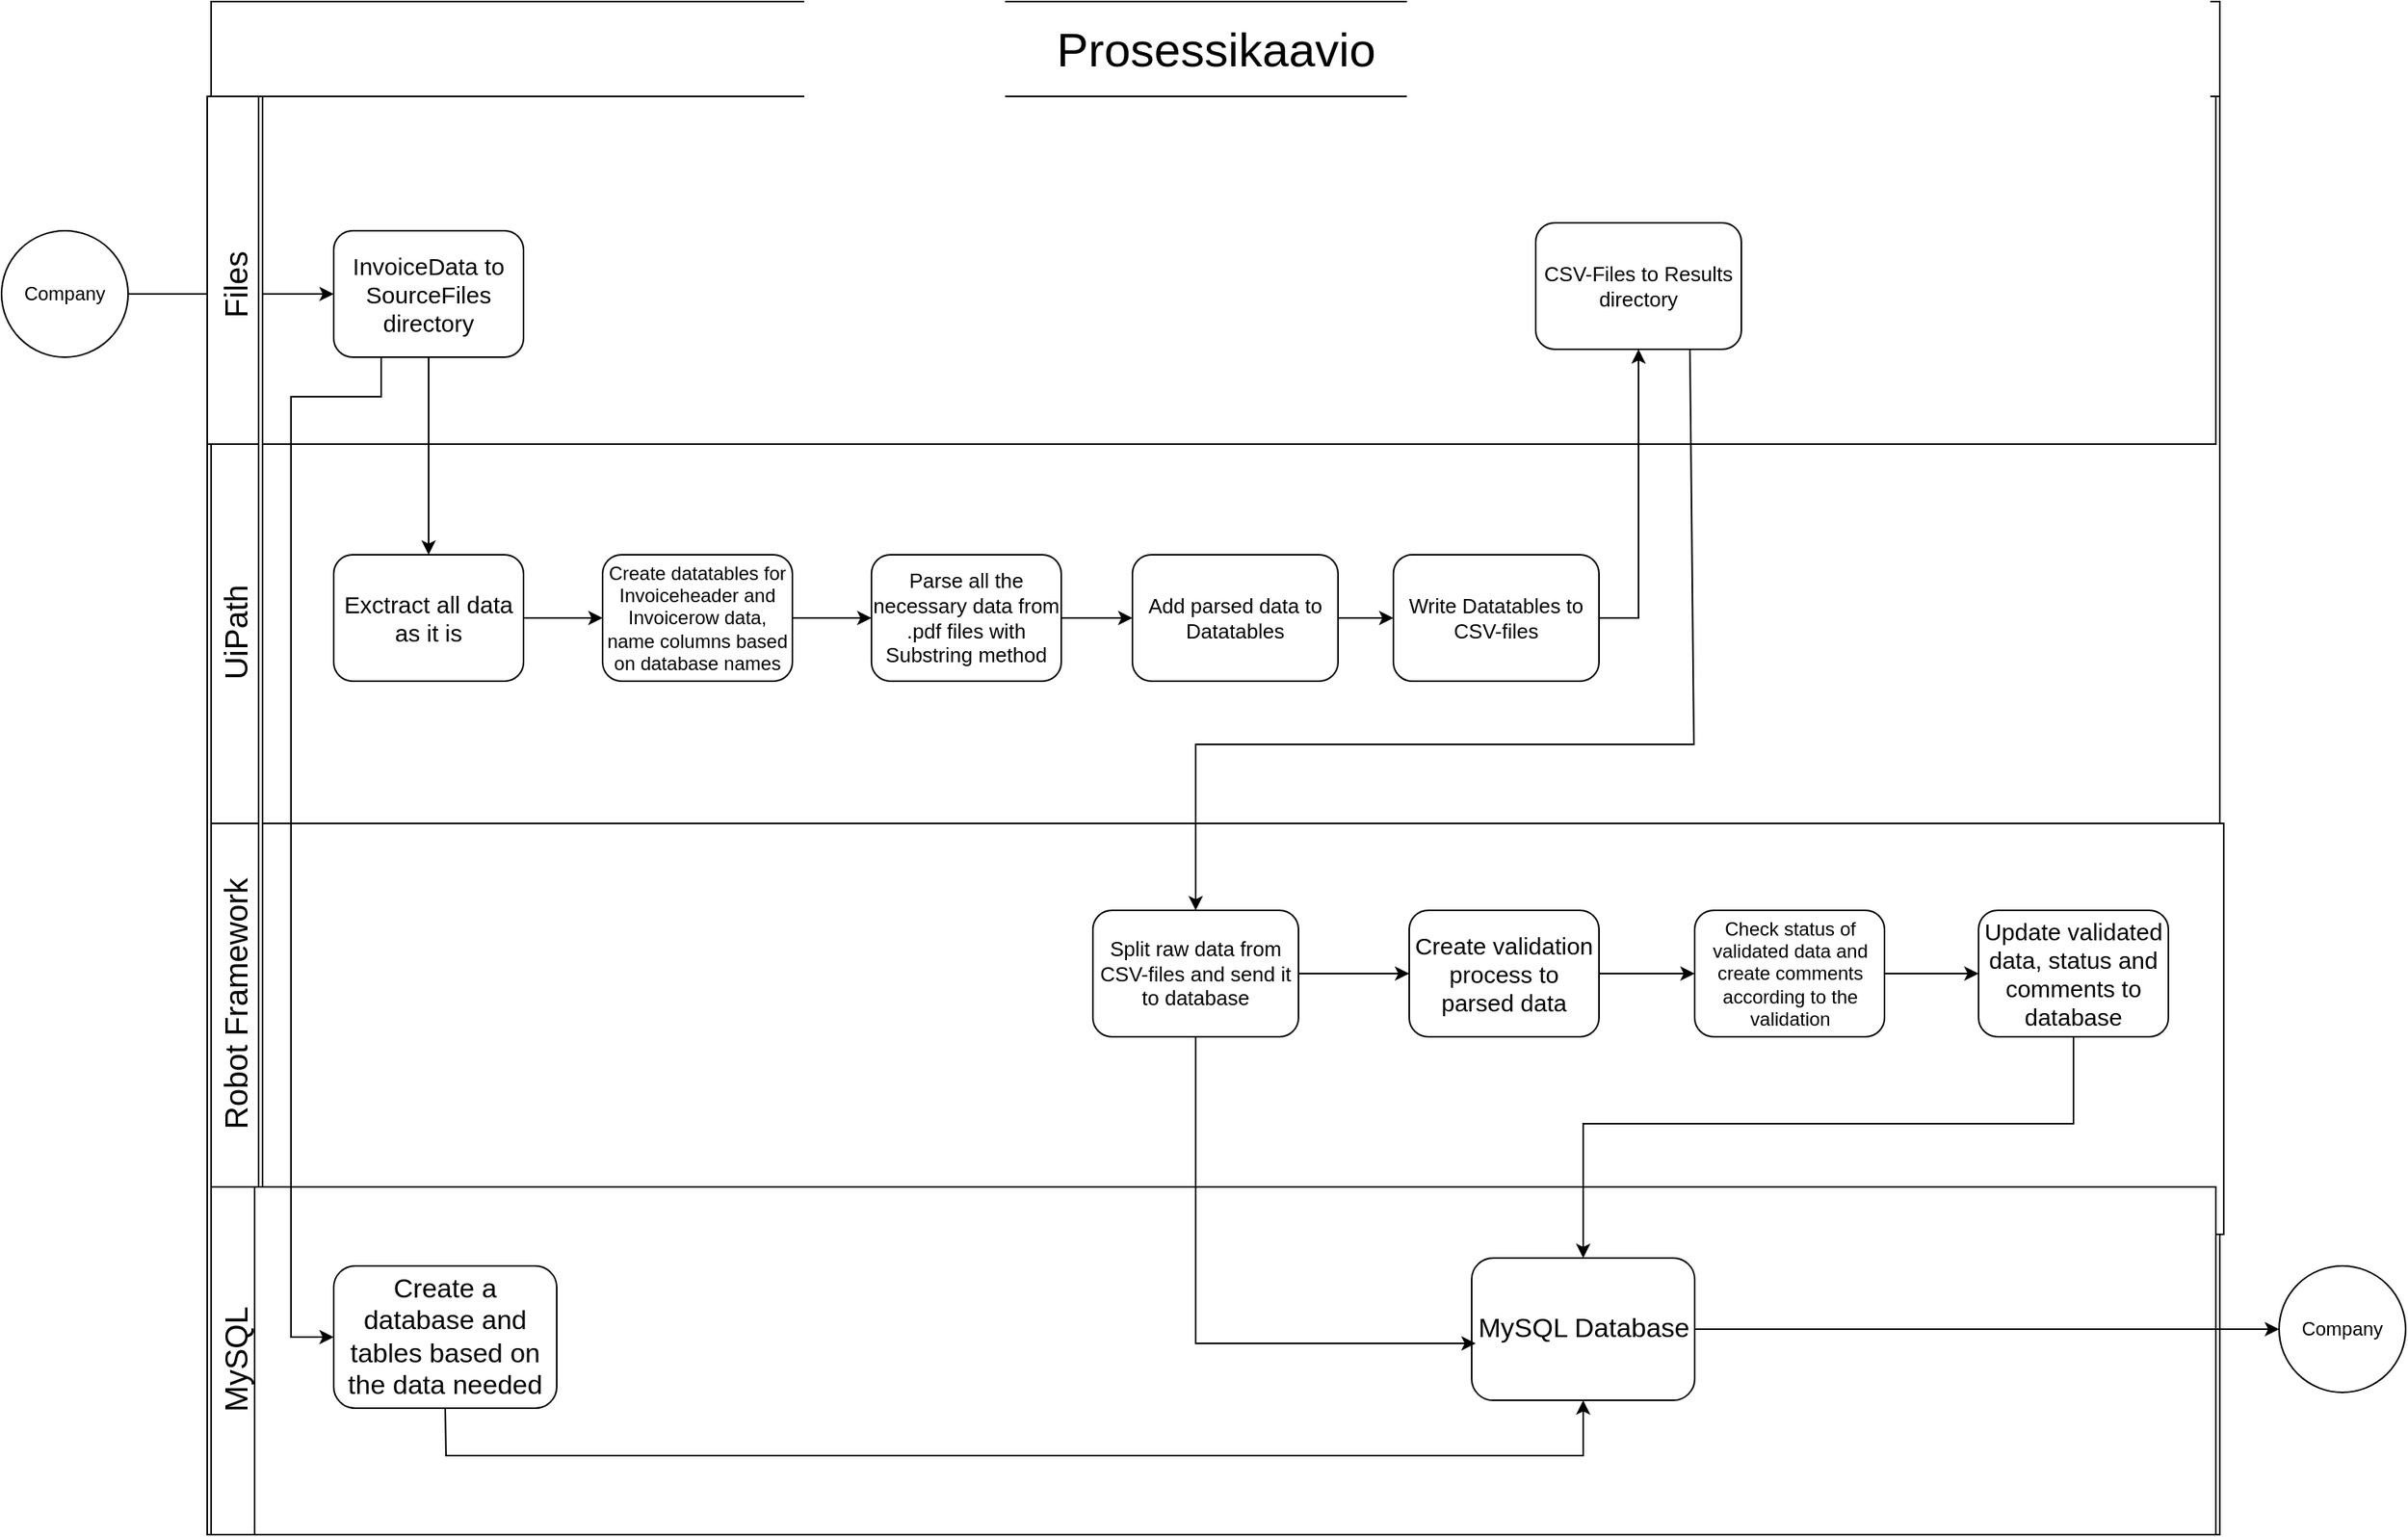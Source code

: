<mxfile version="26.0.7">
  <diagram name="Page-1" id="A3d4FYdrrXB75YcRWw5F">
    <mxGraphModel dx="1909" dy="949" grid="1" gridSize="10" guides="1" tooltips="1" connect="1" arrows="1" fold="1" page="1" pageScale="1" pageWidth="827" pageHeight="1169" math="0" shadow="0">
      <root>
        <mxCell id="0" />
        <mxCell id="1" parent="0" />
        <mxCell id="RAeNe3XWdYtbtNCCi8Cj-2" value="" style="rounded=0;whiteSpace=wrap;html=1;" parent="1" vertex="1">
          <mxGeometry x="212.5" y="30" width="1270" height="970" as="geometry" />
        </mxCell>
        <mxCell id="RAeNe3XWdYtbtNCCi8Cj-3" value="" style="whiteSpace=wrap;html=1;" parent="1" vertex="1">
          <mxGeometry x="242.5" y="90" width="1237.5" height="220" as="geometry" />
        </mxCell>
        <mxCell id="RAeNe3XWdYtbtNCCi8Cj-4" value="" style="shape=mxgraph.bpmn.shape;html=1;verticalLabelPosition=bottom;labelBackgroundColor=#ffffff;verticalAlign=top;perimeter=ellipsePerimeter;outline=standard;symbol=general;" parent="1" vertex="1">
          <mxGeometry x="80" y="175" width="80" height="80" as="geometry" />
        </mxCell>
        <mxCell id="RAeNe3XWdYtbtNCCi8Cj-5" value="&lt;span style=&quot;font-size: 15px;&quot;&gt;InvoiceData to SourceFiles directory&lt;/span&gt;" style="shape=ext;rounded=1;html=1;whiteSpace=wrap;" parent="1" vertex="1">
          <mxGeometry x="290" y="175" width="120" height="80" as="geometry" />
        </mxCell>
        <mxCell id="RAeNe3XWdYtbtNCCi8Cj-7" value="&lt;font style=&quot;font-size: 15px;&quot;&gt;Exctract all data as it is&lt;/font&gt;" style="shape=ext;rounded=1;html=1;whiteSpace=wrap;" parent="1" vertex="1">
          <mxGeometry x="290" y="380" width="120" height="80" as="geometry" />
        </mxCell>
        <mxCell id="RAeNe3XWdYtbtNCCi8Cj-9" style="edgeStyle=orthogonalEdgeStyle;rounded=0;html=1;jettySize=auto;orthogonalLoop=1;" parent="1" source="RAeNe3XWdYtbtNCCi8Cj-4" target="RAeNe3XWdYtbtNCCi8Cj-5" edge="1">
          <mxGeometry relative="1" as="geometry" />
        </mxCell>
        <mxCell id="RAeNe3XWdYtbtNCCi8Cj-10" style="edgeStyle=orthogonalEdgeStyle;rounded=0;html=1;jettySize=auto;orthogonalLoop=1;" parent="1" source="RAeNe3XWdYtbtNCCi8Cj-5" target="RAeNe3XWdYtbtNCCi8Cj-7" edge="1">
          <mxGeometry relative="1" as="geometry" />
        </mxCell>
        <mxCell id="RAeNe3XWdYtbtNCCi8Cj-11" value="&lt;font style=&quot;font-size: 30px;&quot;&gt;Prosessikaavio&lt;/font&gt;" style="whiteSpace=wrap;html=1;" parent="1" vertex="1">
          <mxGeometry x="212.5" y="30" width="1270" height="60" as="geometry" />
        </mxCell>
        <mxCell id="RAeNe3XWdYtbtNCCi8Cj-12" value="" style="whiteSpace=wrap;html=1;" parent="1" vertex="1">
          <mxGeometry x="210" y="90" width="35" height="910" as="geometry" />
        </mxCell>
        <mxCell id="RAeNe3XWdYtbtNCCi8Cj-13" value="" style="whiteSpace=wrap;html=1;direction=south;" parent="1" vertex="1">
          <mxGeometry x="210" y="90" width="32.5" height="220" as="geometry" />
        </mxCell>
        <mxCell id="RAeNe3XWdYtbtNCCi8Cj-14" value="" style="whiteSpace=wrap;html=1;direction=south;" parent="1" vertex="1">
          <mxGeometry x="212.5" y="310" width="30" height="240" as="geometry" />
        </mxCell>
        <mxCell id="RAeNe3XWdYtbtNCCi8Cj-15" value="" style="whiteSpace=wrap;html=1;direction=south;" parent="1" vertex="1">
          <mxGeometry x="212.5" y="550" width="30" height="230" as="geometry" />
        </mxCell>
        <mxCell id="RAeNe3XWdYtbtNCCi8Cj-16" value="" style="whiteSpace=wrap;html=1;direction=south;" parent="1" vertex="1">
          <mxGeometry x="212.5" y="780" width="30" height="220" as="geometry" />
        </mxCell>
        <mxCell id="RAeNe3XWdYtbtNCCi8Cj-17" value="&lt;font style=&quot;font-size: 20px;&quot;&gt;Files&lt;/font&gt;" style="text;html=1;align=center;verticalAlign=middle;resizable=0;points=[];autosize=1;strokeColor=none;fillColor=none;rotation=270;" parent="1" vertex="1">
          <mxGeometry x="192.5" y="190" width="70" height="40" as="geometry" />
        </mxCell>
        <mxCell id="RAeNe3XWdYtbtNCCi8Cj-18" value="&lt;font style=&quot;font-size: 20px;&quot;&gt;UiPath&lt;/font&gt;" style="text;html=1;align=center;verticalAlign=middle;resizable=0;points=[];autosize=1;strokeColor=none;fillColor=none;rotation=270;" parent="1" vertex="1">
          <mxGeometry x="187.5" y="410" width="80" height="40" as="geometry" />
        </mxCell>
        <mxCell id="RAeNe3XWdYtbtNCCi8Cj-19" value="&lt;font style=&quot;font-size: 20px;&quot;&gt;Robot Framework&lt;/font&gt;" style="text;html=1;align=center;verticalAlign=middle;resizable=0;points=[];autosize=1;strokeColor=none;fillColor=none;rotation=270;" parent="1" vertex="1">
          <mxGeometry x="137.5" y="645" width="180" height="40" as="geometry" />
        </mxCell>
        <mxCell id="RAeNe3XWdYtbtNCCi8Cj-20" value="&lt;font style=&quot;font-size: 20px;&quot;&gt;MySQL&lt;/font&gt;" style="text;html=1;align=center;verticalAlign=middle;resizable=0;points=[];autosize=1;strokeColor=none;fillColor=none;rotation=270;" parent="1" vertex="1">
          <mxGeometry x="182.5" y="870" width="90" height="40" as="geometry" />
        </mxCell>
        <mxCell id="RAeNe3XWdYtbtNCCi8Cj-21" value="" style="whiteSpace=wrap;html=1;" parent="1" vertex="1">
          <mxGeometry x="245" y="550" width="1240" height="260" as="geometry" />
        </mxCell>
        <mxCell id="RAeNe3XWdYtbtNCCi8Cj-22" value="" style="edgeStyle=orthogonalEdgeStyle;rounded=0;orthogonalLoop=1;jettySize=auto;html=1;entryX=0;entryY=0.5;entryDx=0;entryDy=0;" parent="1" source="RAeNe3XWdYtbtNCCi8Cj-23" edge="1" target="sWm8XxPB1G-L64CrZ-kh-23">
          <mxGeometry relative="1" as="geometry">
            <mxPoint x="785" y="420" as="targetPoint" />
          </mxGeometry>
        </mxCell>
        <mxCell id="RAeNe3XWdYtbtNCCi8Cj-23" value="&lt;font style=&quot;font-size: 13px;&quot;&gt;Parse all the necessary data from .pdf files with Substring method&lt;/font&gt;" style="shape=ext;rounded=1;html=1;whiteSpace=wrap;" parent="1" vertex="1">
          <mxGeometry x="630" y="380" width="120" height="80" as="geometry" />
        </mxCell>
        <mxCell id="RAeNe3XWdYtbtNCCi8Cj-24" value="" style="whiteSpace=wrap;html=1;" parent="1" vertex="1">
          <mxGeometry x="240" y="780" width="1240" height="220" as="geometry" />
        </mxCell>
        <mxCell id="RAeNe3XWdYtbtNCCi8Cj-27" value="" style="edgeStyle=orthogonalEdgeStyle;rounded=0;orthogonalLoop=1;jettySize=auto;html=1;" parent="1" source="RAeNe3XWdYtbtNCCi8Cj-28" target="RAeNe3XWdYtbtNCCi8Cj-30" edge="1">
          <mxGeometry relative="1" as="geometry" />
        </mxCell>
        <mxCell id="RAeNe3XWdYtbtNCCi8Cj-30" value="Company" style="ellipse;whiteSpace=wrap;html=1;rounded=1;" parent="1" vertex="1">
          <mxGeometry x="1520" y="830" width="80" height="80" as="geometry" />
        </mxCell>
        <mxCell id="RAeNe3XWdYtbtNCCi8Cj-39" value="&lt;span style=&quot;font-size: 13px;&quot;&gt;Write Datatables to CSV-files&lt;/span&gt;" style="rounded=1;whiteSpace=wrap;html=1;fillColor=#FFFFFF;" parent="1" vertex="1">
          <mxGeometry x="960" y="380" width="130" height="80" as="geometry" />
        </mxCell>
        <mxCell id="RAeNe3XWdYtbtNCCi8Cj-45" value="&lt;span style=&quot;font-size: 15px;&quot;&gt;Update validated data, status and comments to database&lt;/span&gt;" style="html=1;whiteSpace=wrap;rounded=1;" parent="1" vertex="1">
          <mxGeometry x="1330" y="605" width="120" height="80" as="geometry" />
        </mxCell>
        <mxCell id="RAeNe3XWdYtbtNCCi8Cj-28" value="&lt;span style=&quot;font-size: 17px;&quot;&gt;MySQL Database&lt;/span&gt;" style="html=1;whiteSpace=wrap;rounded=1;" parent="1" vertex="1">
          <mxGeometry x="1009.5" y="825" width="141" height="90" as="geometry" />
        </mxCell>
        <mxCell id="sWm8XxPB1G-L64CrZ-kh-1" value="Company" style="text;html=1;align=center;verticalAlign=middle;whiteSpace=wrap;rounded=0;" vertex="1" parent="1">
          <mxGeometry x="90" y="200" width="60" height="30" as="geometry" />
        </mxCell>
        <mxCell id="sWm8XxPB1G-L64CrZ-kh-2" value="&lt;font style=&quot;font-size: 13px;&quot;&gt;CSV-Files to Results directory&lt;/font&gt;" style="rounded=1;whiteSpace=wrap;html=1;fillColor=#FFFFFF;" vertex="1" parent="1">
          <mxGeometry x="1050" y="170" width="130" height="80" as="geometry" />
        </mxCell>
        <mxCell id="sWm8XxPB1G-L64CrZ-kh-5" value="" style="endArrow=classic;html=1;rounded=0;exitX=1;exitY=0.5;exitDx=0;exitDy=0;entryX=0.5;entryY=1;entryDx=0;entryDy=0;" edge="1" parent="1" source="RAeNe3XWdYtbtNCCi8Cj-39" target="sWm8XxPB1G-L64CrZ-kh-2">
          <mxGeometry width="50" height="50" relative="1" as="geometry">
            <mxPoint x="1010" y="420" as="sourcePoint" />
            <mxPoint x="1083" y="250" as="targetPoint" />
            <Array as="points">
              <mxPoint x="1115" y="420" />
            </Array>
          </mxGeometry>
        </mxCell>
        <mxCell id="RAeNe3XWdYtbtNCCi8Cj-25" value="&lt;span style=&quot;font-size: 15px;&quot;&gt;Create validation process to parsed data&lt;/span&gt;" style="html=1;whiteSpace=wrap;rounded=1;" parent="1" vertex="1">
          <mxGeometry x="970" y="605" width="120" height="80" as="geometry" />
        </mxCell>
        <mxCell id="sWm8XxPB1G-L64CrZ-kh-7" value="&lt;font style=&quot;font-size: 13px;&quot;&gt;Split raw data from CSV-files and send it to database&lt;/font&gt;" style="rounded=1;whiteSpace=wrap;html=1;fillColor=#FFFFFF;" vertex="1" parent="1">
          <mxGeometry x="770" y="605" width="130" height="80" as="geometry" />
        </mxCell>
        <mxCell id="sWm8XxPB1G-L64CrZ-kh-8" value="" style="endArrow=classic;html=1;rounded=0;entryX=0.5;entryY=0;entryDx=0;entryDy=0;exitX=0.75;exitY=1;exitDx=0;exitDy=0;" edge="1" parent="1" source="sWm8XxPB1G-L64CrZ-kh-2" target="sWm8XxPB1G-L64CrZ-kh-7">
          <mxGeometry width="50" height="50" relative="1" as="geometry">
            <mxPoint x="940" y="520" as="sourcePoint" />
            <mxPoint x="990" y="470" as="targetPoint" />
            <Array as="points">
              <mxPoint x="1150" y="500" />
              <mxPoint x="835" y="500" />
            </Array>
          </mxGeometry>
        </mxCell>
        <mxCell id="sWm8XxPB1G-L64CrZ-kh-10" value="" style="endArrow=classic;html=1;rounded=0;entryX=0;entryY=0.5;entryDx=0;entryDy=0;exitX=1;exitY=0.5;exitDx=0;exitDy=0;" edge="1" parent="1" source="sWm8XxPB1G-L64CrZ-kh-7" target="RAeNe3XWdYtbtNCCi8Cj-25">
          <mxGeometry width="50" height="50" relative="1" as="geometry">
            <mxPoint x="900" y="650" as="sourcePoint" />
            <mxPoint x="950" y="600" as="targetPoint" />
          </mxGeometry>
        </mxCell>
        <mxCell id="sWm8XxPB1G-L64CrZ-kh-11" value="" style="endArrow=classic;html=1;rounded=0;exitX=0.5;exitY=1;exitDx=0;exitDy=0;entryX=0.018;entryY=0.6;entryDx=0;entryDy=0;entryPerimeter=0;" edge="1" parent="1" source="sWm8XxPB1G-L64CrZ-kh-7" target="RAeNe3XWdYtbtNCCi8Cj-28">
          <mxGeometry width="50" height="50" relative="1" as="geometry">
            <mxPoint x="837.38" y="685" as="sourcePoint" />
            <mxPoint x="832.62" y="929.96" as="targetPoint" />
            <Array as="points">
              <mxPoint x="835" y="879" />
            </Array>
          </mxGeometry>
        </mxCell>
        <mxCell id="sWm8XxPB1G-L64CrZ-kh-12" value="&lt;font style=&quot;font-size: 12px;&quot;&gt;Check status of validated data and create comments according to the validation&lt;/font&gt;" style="html=1;whiteSpace=wrap;rounded=1;" vertex="1" parent="1">
          <mxGeometry x="1150.5" y="605" width="120" height="80" as="geometry" />
        </mxCell>
        <mxCell id="sWm8XxPB1G-L64CrZ-kh-13" value="" style="endArrow=classic;html=1;rounded=0;exitX=1;exitY=0.5;exitDx=0;exitDy=0;entryX=0;entryY=0.5;entryDx=0;entryDy=0;" edge="1" parent="1" source="RAeNe3XWdYtbtNCCi8Cj-25" target="sWm8XxPB1G-L64CrZ-kh-12">
          <mxGeometry width="50" height="50" relative="1" as="geometry">
            <mxPoint x="1130" y="760" as="sourcePoint" />
            <mxPoint x="1180" y="710" as="targetPoint" />
          </mxGeometry>
        </mxCell>
        <mxCell id="sWm8XxPB1G-L64CrZ-kh-14" value="" style="endArrow=classic;html=1;rounded=0;exitX=1;exitY=0.5;exitDx=0;exitDy=0;entryX=0;entryY=0.5;entryDx=0;entryDy=0;" edge="1" parent="1" source="sWm8XxPB1G-L64CrZ-kh-12" target="RAeNe3XWdYtbtNCCi8Cj-45">
          <mxGeometry width="50" height="50" relative="1" as="geometry">
            <mxPoint x="1020" y="780" as="sourcePoint" />
            <mxPoint x="1070" y="730" as="targetPoint" />
          </mxGeometry>
        </mxCell>
        <mxCell id="sWm8XxPB1G-L64CrZ-kh-15" value="" style="endArrow=classic;html=1;rounded=0;entryX=0.5;entryY=0;entryDx=0;entryDy=0;exitX=0.5;exitY=1;exitDx=0;exitDy=0;" edge="1" parent="1" source="RAeNe3XWdYtbtNCCi8Cj-45" target="RAeNe3XWdYtbtNCCi8Cj-28">
          <mxGeometry width="50" height="50" relative="1" as="geometry">
            <mxPoint x="1050" y="790" as="sourcePoint" />
            <mxPoint x="1100" y="740" as="targetPoint" />
            <Array as="points">
              <mxPoint x="1390" y="740" />
              <mxPoint x="1080" y="740" />
            </Array>
          </mxGeometry>
        </mxCell>
        <mxCell id="sWm8XxPB1G-L64CrZ-kh-16" value="Create datatables for Invoiceheader and Invoicerow data, name columns based on database names" style="shape=ext;rounded=1;html=1;whiteSpace=wrap;" vertex="1" parent="1">
          <mxGeometry x="460" y="380" width="120" height="80" as="geometry" />
        </mxCell>
        <mxCell id="sWm8XxPB1G-L64CrZ-kh-17" value="" style="endArrow=classic;html=1;rounded=0;entryX=0;entryY=0.5;entryDx=0;entryDy=0;" edge="1" parent="1" target="sWm8XxPB1G-L64CrZ-kh-16">
          <mxGeometry width="50" height="50" relative="1" as="geometry">
            <mxPoint x="410" y="420" as="sourcePoint" />
            <mxPoint x="460" y="370" as="targetPoint" />
          </mxGeometry>
        </mxCell>
        <mxCell id="sWm8XxPB1G-L64CrZ-kh-18" value="&lt;span style=&quot;font-size: 17px;&quot;&gt;Create a database and tables based on the data needed&lt;/span&gt;" style="html=1;whiteSpace=wrap;rounded=1;" vertex="1" parent="1">
          <mxGeometry x="290" y="830" width="141" height="90" as="geometry" />
        </mxCell>
        <mxCell id="sWm8XxPB1G-L64CrZ-kh-19" value="" style="endArrow=classic;html=1;rounded=0;entryX=0;entryY=0.5;entryDx=0;entryDy=0;exitX=0.25;exitY=1;exitDx=0;exitDy=0;" edge="1" parent="1" source="RAeNe3XWdYtbtNCCi8Cj-5" target="sWm8XxPB1G-L64CrZ-kh-18">
          <mxGeometry width="50" height="50" relative="1" as="geometry">
            <mxPoint x="262.5" y="370" as="sourcePoint" />
            <mxPoint x="312.5" y="320" as="targetPoint" />
            <Array as="points">
              <mxPoint x="320" y="280" />
              <mxPoint x="263" y="280" />
              <mxPoint x="263" y="875" />
            </Array>
          </mxGeometry>
        </mxCell>
        <mxCell id="sWm8XxPB1G-L64CrZ-kh-21" value="" style="endArrow=classic;html=1;rounded=0;entryX=0.5;entryY=1;entryDx=0;entryDy=0;exitX=0.5;exitY=1;exitDx=0;exitDy=0;" edge="1" parent="1" source="sWm8XxPB1G-L64CrZ-kh-18" target="RAeNe3XWdYtbtNCCi8Cj-28">
          <mxGeometry width="50" height="50" relative="1" as="geometry">
            <mxPoint x="630" y="710" as="sourcePoint" />
            <mxPoint x="680" y="660" as="targetPoint" />
            <Array as="points">
              <mxPoint x="361" y="950" />
              <mxPoint x="1080" y="950" />
            </Array>
          </mxGeometry>
        </mxCell>
        <mxCell id="sWm8XxPB1G-L64CrZ-kh-22" value="" style="endArrow=classic;html=1;rounded=0;exitX=1;exitY=0.5;exitDx=0;exitDy=0;entryX=0;entryY=0.5;entryDx=0;entryDy=0;" edge="1" parent="1" source="sWm8XxPB1G-L64CrZ-kh-16" target="RAeNe3XWdYtbtNCCi8Cj-23">
          <mxGeometry width="50" height="50" relative="1" as="geometry">
            <mxPoint x="590" y="390" as="sourcePoint" />
            <mxPoint x="640" y="340" as="targetPoint" />
          </mxGeometry>
        </mxCell>
        <mxCell id="sWm8XxPB1G-L64CrZ-kh-25" value="" style="edgeStyle=orthogonalEdgeStyle;rounded=0;orthogonalLoop=1;jettySize=auto;html=1;" edge="1" parent="1" source="sWm8XxPB1G-L64CrZ-kh-23" target="RAeNe3XWdYtbtNCCi8Cj-39">
          <mxGeometry relative="1" as="geometry" />
        </mxCell>
        <mxCell id="sWm8XxPB1G-L64CrZ-kh-23" value="&lt;span style=&quot;font-size: 13px;&quot;&gt;Add parsed data to Datatables&lt;/span&gt;" style="rounded=1;whiteSpace=wrap;html=1;fillColor=#FFFFFF;" vertex="1" parent="1">
          <mxGeometry x="795" y="380" width="130" height="80" as="geometry" />
        </mxCell>
      </root>
    </mxGraphModel>
  </diagram>
</mxfile>
